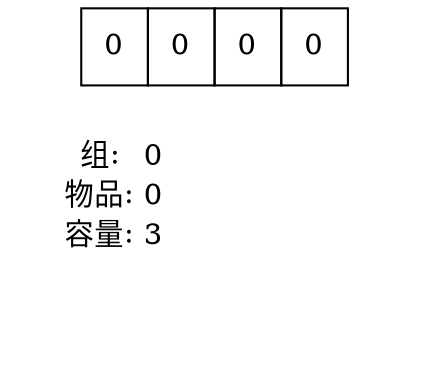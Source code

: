 
digraph g {
    node[shape=plaintext fixedsize=true  colorscheme=accent8 ];
    t1;
    a[
        label=< <TABLE CELLBORDER="1" BORDER="0" CELLSPACING="0" CELLPADDING="10">
            <tr>
                <td PORT="f0" >0</td>
                <td PORT="f1" >0</td>
                <td PORT="f2" >0</td>
                <td PORT="f3" >0</td>
            </tr>
        </TABLE> >
    ];
    t2;
    b[
        label=< <TABLE CELLBORDER="1" BORDER="0" CELLSPACING="0" CELLPADDING="2" cellborder="0">
            <tr>
                <td PORT="">组:</td>
                <td PORT="">0</td>
            </tr>
            <tr>
                <td PORT="">物品:</td>
                <td PORT="">0</td>
            </tr>
            <tr>
                <td PORT="">容量:</td>
                <td PORT="">3</td>
            </tr>
        </TABLE> >
    ]
    a:f0:s->b[style=invis];
    b->t3[style=invis];
    

    t1,t2,t3[style=invis]
}
